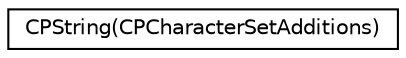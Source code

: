 digraph "Graphical Class Hierarchy"
{
  edge [fontname="Helvetica",fontsize="10",labelfontname="Helvetica",labelfontsize="10"];
  node [fontname="Helvetica",fontsize="10",shape=record];
  rankdir="LR";
  Node1 [label="CPString(CPCharacterSetAdditions)",height=0.2,width=0.4,color="black", fillcolor="white", style="filled",URL="$category_c_p_string_07_c_p_character_set_additions_08.html"];
}
